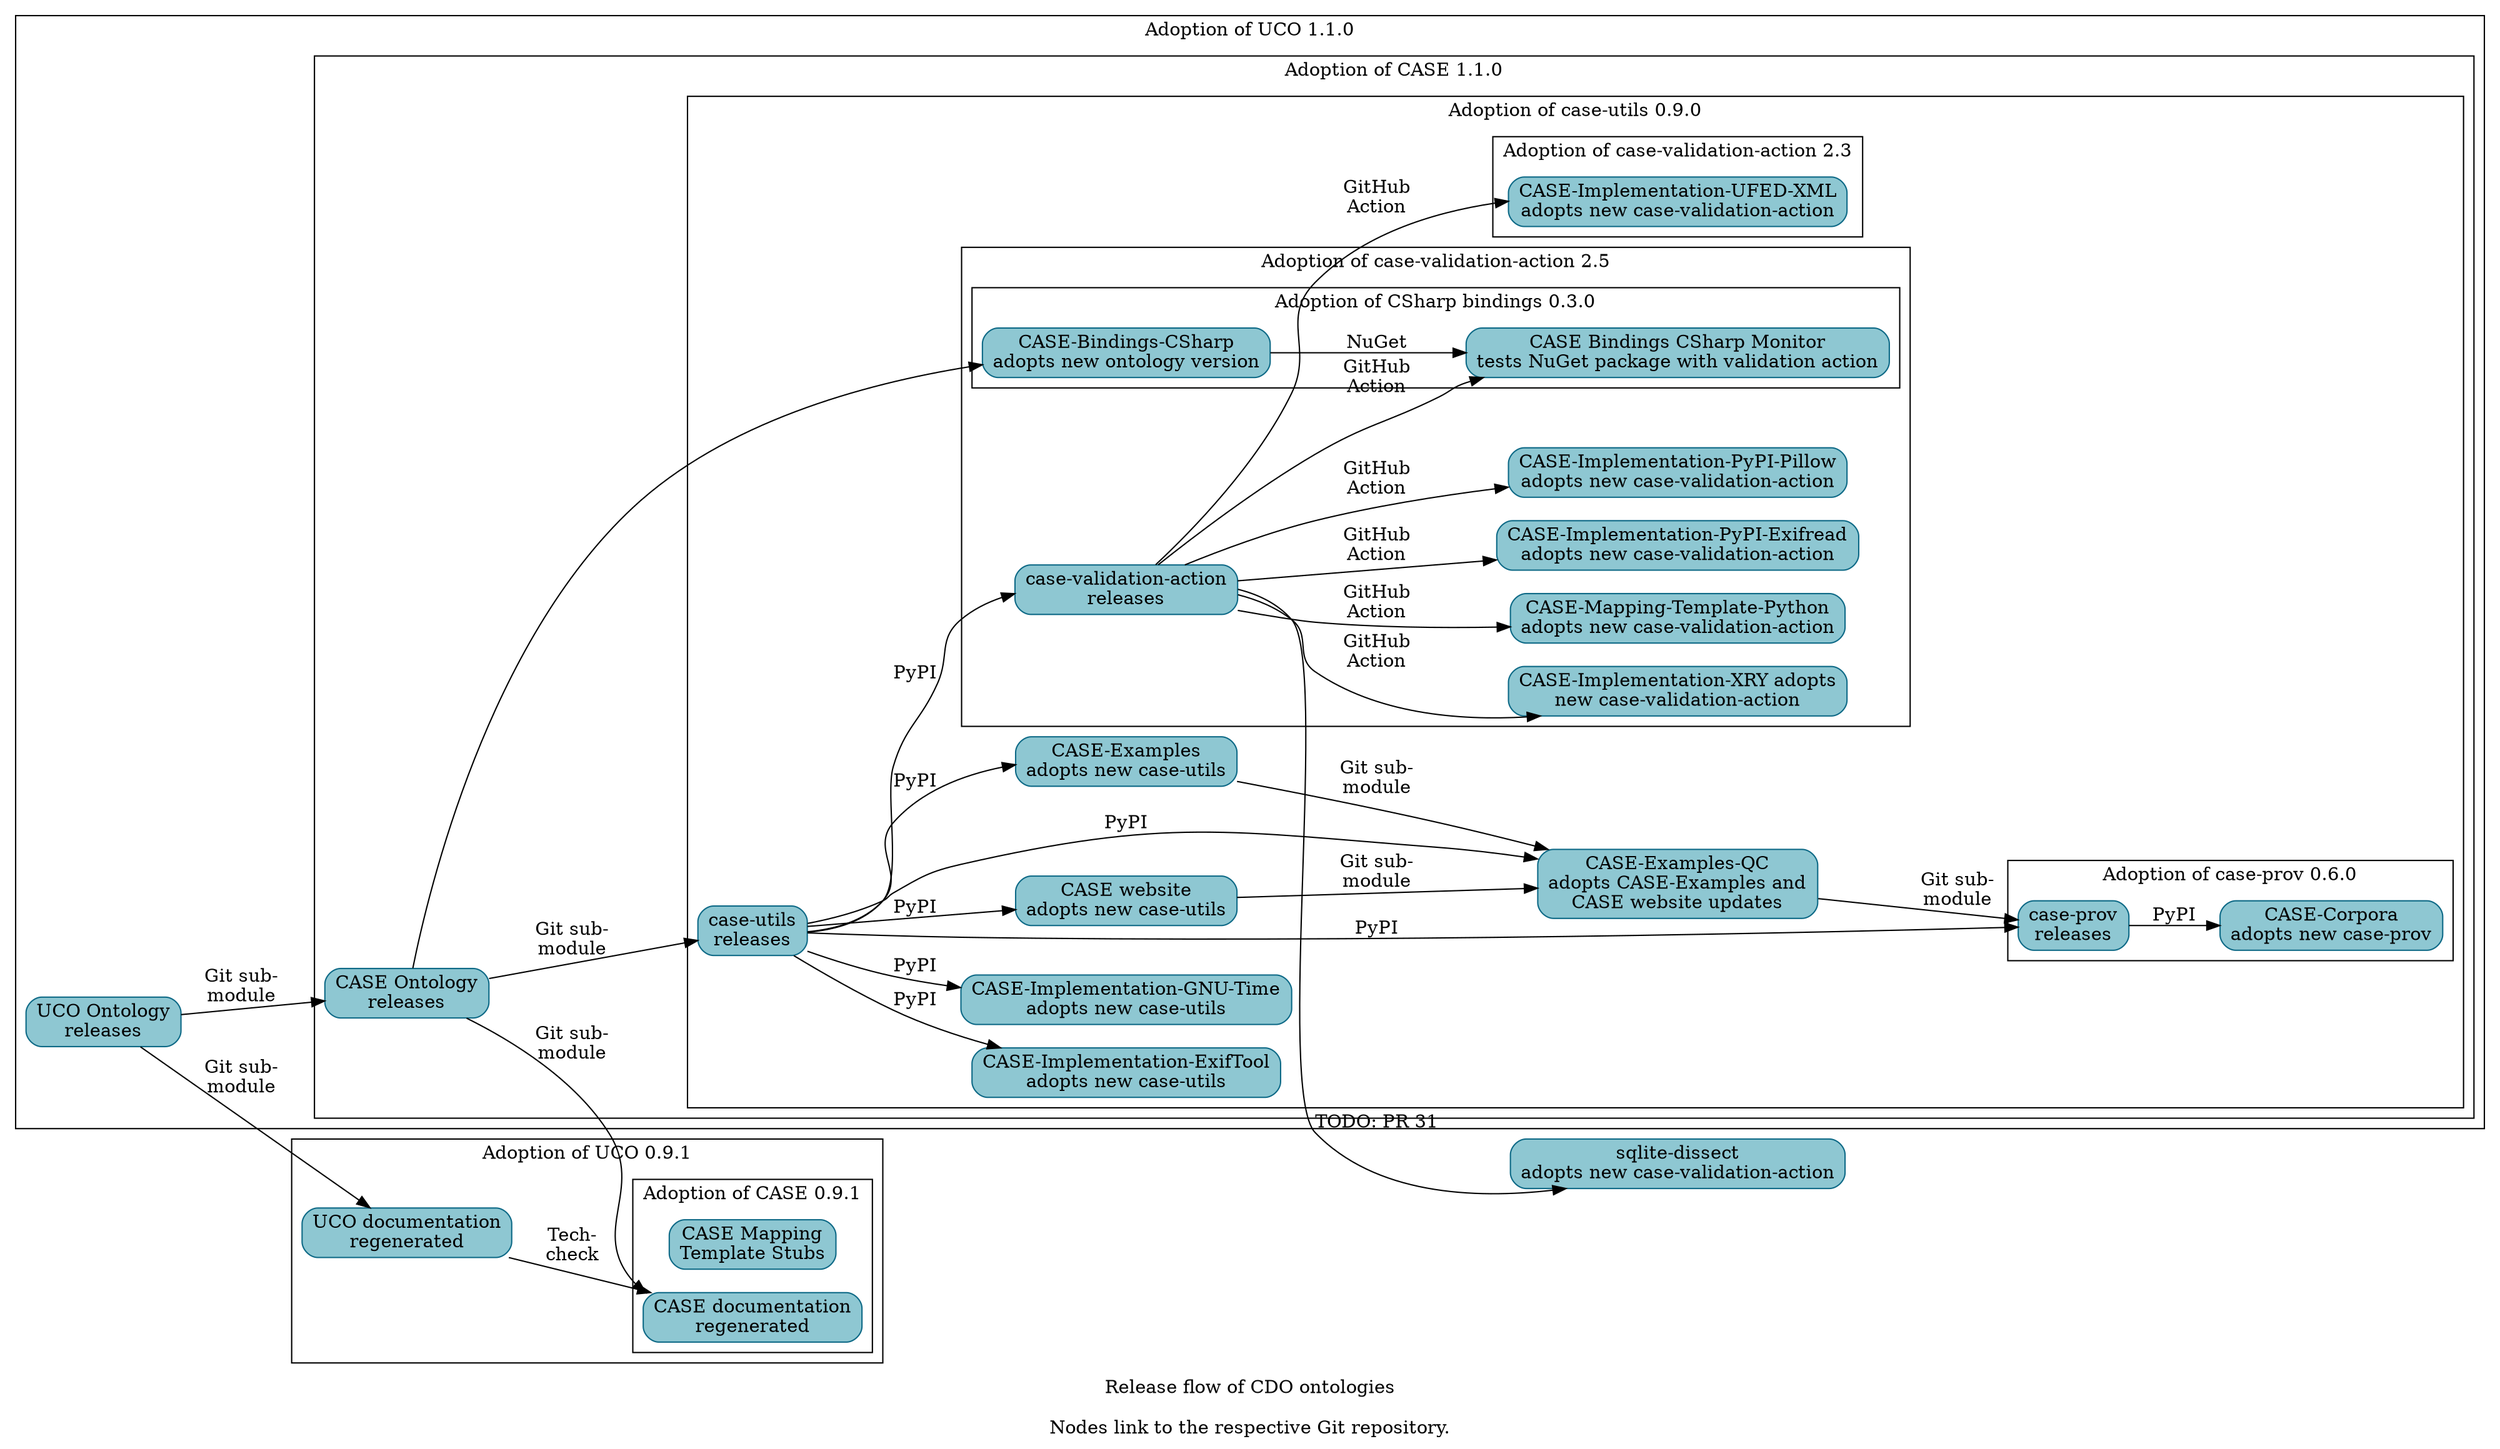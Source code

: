 digraph "cdo_release_flow" {
  label = "Release flow of CDO ontologies\n\nNodes link to the respective Git repository." ;
  rankdir = "LR" ;
  node [shape="rectangle" style="filled,rounded" fillcolor="#8EC7D2" color="#0D6986"] ;


  // Define nodes in their corresponding progress subgraph.

  subgraph cluster_uco_0_9_1 {
    label = "Adoption of UCO 0.9.1" ;

    _GH__UCOPROJECT__ONTOLOGY_UNIFIEDCYBERONTOLOGY_ORG [URL="https://github.com/ucoProject/ontology.unifiedcyberontology.org" label="UCO documentation\nregenerated"] ;

    subgraph cluster_case_0_9_1 {
      label = "Adoption of CASE 0.9.1" ;
      _GH__CASEWORK__CASE_MAPPING_TEMPLATE_STUBS [URL="https://github.com/casework/CASE-Mapping-Template-Stubs" label="CASE Mapping\nTemplate Stubs"] ;
      _GH__CASEWORK__ONTOLOGY_CASEONTOLOGY_ORG [URL="https://github.com/casework/ontology.caseontology.org" label="CASE documentation\nregenerated"] ;
    }
  }
  subgraph cluster_uco_1_1_0 {
    label = "Adoption of UCO 1.1.0" ;

    _GH__UCOPROJECT__UCO [URL="https://github.com/ucoProject/UCO" label="UCO Ontology\nreleases"] ;

    subgraph cluster_case_1_1_0 {
      label = "Adoption of CASE 1.1.0" ;

      _GH__CASEWORK__CASE [URL="https://github.com/casework/CASE" label="CASE Ontology\nreleases"] ;

      subgraph cluster_case_utils_0_9_0 {
        label = "Adoption of case-utils 0.9.0" ;

        _GH__AJNELSON_NIST__CASE_EXAMPLES_QC [URL="https://github.com/ajnelson-nist/CASE-Examples-QC" label="CASE-Examples-QC\nadopts CASE-Examples and\nCASE website updates"] ;
        _GH__CASEWORK__CASE_EXAMPLES [URL="https://github.com/casework/CASE-Examples" label="CASE-Examples\nadopts new case-utils"] ;
        _GH__CASEWORK__CASE_IMPLEMENTATON_EXIFTOOL [URL="https://github.com/casework/CASE-Implementation-ExifTool" label="CASE-Implementation-ExifTool\nadopts new case-utils"] ;
        _GH__CASEWORK__CASE_IMPLEMENTATON_GNU_TIME [URL="https://github.com/casework/CASE-Implementation-GNU-Time" label="CASE-Implementation-GNU-Time\nadopts new case-utils"] ;
        _GH__CASEWORK__CASE_UTILITIES_PYTHON [URL="https://github.com/casework/CASE-Utilities-Python" label="case-utils\nreleases"] ;
        _GH__CASEWORK__CASEWORK_GITHUB_IO [URL="https://github.com/casework/casework.github.io" label="CASE website\nadopts new case-utils"] ;

        subgraph cluster_case_prov_0_6_0 {
          label = "Adoption of case-prov 0.6.0" ;

          _GH__CASEWORK__CASE_CORPORA [URL="https://github.com/casework/CASE-Corpora" label="CASE-Corpora\nadopts new case-prov"] ;
          _GH__CASEWORK__CASE_IMPLEMENTATON_PROV_O [URL="https://github.com/casework/CASE-Implementation-PROV-O" label="case-prov\nreleases"] ;
        }

        subgraph cluster_case_validation_action_2_3 {
          label = "Adoption of case-validation-action 2.3" ;

          _GH__CASEWORK__CASE_IMPLEMENTATON_UFED_XML [URL="https://github.com/casework/CASE-Implementation-UFED-XML" label="CASE-Implementation-UFED-XML\nadopts new case-validation-action"] ;
        }

        subgraph cluster_case_validation_action_2_5 {
          label = "Adoption of case-validation-action 2.5" ;

          _GH__CASEWORK__CASE_IMPLEMENTATON_PYPI_EXIFREAD [URL="https://github.com/casework/CASE-Implementation-PyPI-Exifread" label="CASE-Implementation-PyPI-Exifread\nadopts new case-validation-action"] ;
          _GH__CASEWORK__CASE_IMPLEMENTATON_PYPI_PILLOW [URL="https://github.com/casework/CASE-Implementation-PyPI-Pillow" label="CASE-Implementation-PyPI-Pillow\nadopts new case-validation-action"] ;
          _GH__CASEWORK__CASE_IMPLEMENTATON_XRY [URL="https://github.com/casework/CASE-Implementation-XRY" label="CASE-Implementation-XRY adopts\nnew case-validation-action"] ;
          _GH__CASEWORK__CASE_MAPPING_TEMPLATE_PYTHON [URL="https://github.com/casework/CASE-Mapping-Template-Python" label="CASE-Mapping-Template-Python\nadopts new case-validation-action"] ;
          _GH__KCHASON__CASE_VALIDATION_ACTION [URL="https://github.com/kchason/case-validation-action" label="case-validation-action\nreleases"] ;

          subgraph cluster_case_bindings_csharp_0_3_0 {
            label = "Adoption of CSharp bindings 0.3.0" ;
            _GH__CASEWORK__CASE_BINDINGS_CSHARP_MONITOR [URL="https://github.com/casework/CASE-Bindings-CSharp-Monitor" label="CASE Bindings CSharp Monitor\ntests NuGet package with validation action"] ;
            _GH__CIPHERTECHSOLUTIONS__CASE_BINDINGS_CSHARP [URL="https://github.com/ciphertechsolutions/CASE-Bindings-CSharp" label="CASE-Bindings-CSharp\nadopts new ontology version"]
          }
        }
      }
    }
  }

  _GH__DOD_CYBER_CRIME_CENTER__SQLITE_DISSECT [URL="https://github.com/dod-cyber-crime-center/sqlite-dissect" label="sqlite-dissect\nadopts new case-validation-action"] ;

  // Begin edges

  _GH__AJNELSON_NIST__CASE_EXAMPLES_QC -> _GH__CASEWORK__CASE_IMPLEMENTATON_PROV_O [label="Git sub-\nmodule"] ;
  _GH__CASEWORK__CASE -> _GH__CASEWORK__CASE_UTILITIES_PYTHON [label="Git sub-\nmodule"] ;
  _GH__CASEWORK__CASE -> _GH__CIPHERTECHSOLUTIONS__CASE_BINDINGS_CSHARP ;
  _GH__CASEWORK__CASE -> _GH__CASEWORK__ONTOLOGY_CASEONTOLOGY_ORG [label="Git sub-\nmodule"] ; 
  _GH__CASEWORK__CASE_EXAMPLES -> _GH__AJNELSON_NIST__CASE_EXAMPLES_QC [label="Git sub-\nmodule"] ;
  _GH__CASEWORK__CASE_IMPLEMENTATON_PROV_O -> _GH__CASEWORK__CASE_CORPORA [label="PyPI"] ;
  _GH__CASEWORK__CASE_UTILITIES_PYTHON -> _GH__AJNELSON_NIST__CASE_EXAMPLES_QC [label="PyPI"] ;
  _GH__CASEWORK__CASE_UTILITIES_PYTHON -> _GH__CASEWORK__CASE_EXAMPLES [label="PyPI"] ;
  _GH__CASEWORK__CASE_UTILITIES_PYTHON -> _GH__CASEWORK__CASE_IMPLEMENTATON_EXIFTOOL [label="PyPI"] ;
  _GH__CASEWORK__CASE_UTILITIES_PYTHON -> _GH__CASEWORK__CASE_IMPLEMENTATON_GNU_TIME [label="PyPI"] ;
  _GH__CASEWORK__CASE_UTILITIES_PYTHON -> _GH__CASEWORK__CASE_IMPLEMENTATON_PROV_O [label="PyPI"] ;
  _GH__CASEWORK__CASE_UTILITIES_PYTHON -> _GH__KCHASON__CASE_VALIDATION_ACTION [label="PyPI"] ;
  _GH__CASEWORK__CASE_UTILITIES_PYTHON -> _GH__CASEWORK__CASEWORK_GITHUB_IO [label="PyPI"] ;
  _GH__CASEWORK__CASEWORK_GITHUB_IO -> _GH__AJNELSON_NIST__CASE_EXAMPLES_QC [label="Git sub-\nmodule"] ;
  _GH__CIPHERTECHSOLUTIONS__CASE_BINDINGS_CSHARP -> _GH__CASEWORK__CASE_BINDINGS_CSHARP_MONITOR [label="NuGet"] ;
  _GH__KCHASON__CASE_VALIDATION_ACTION -> _GH__CASEWORK__CASE_BINDINGS_CSHARP_MONITOR [label="GitHub\nAction"] ;
  _GH__KCHASON__CASE_VALIDATION_ACTION -> _GH__CASEWORK__CASE_IMPLEMENTATON_PYPI_EXIFREAD [label="GitHub\nAction"] ;
  _GH__KCHASON__CASE_VALIDATION_ACTION -> _GH__CASEWORK__CASE_IMPLEMENTATON_PYPI_PILLOW [label="GitHub\nAction"] ;
  _GH__KCHASON__CASE_VALIDATION_ACTION -> _GH__CASEWORK__CASE_IMPLEMENTATON_UFED_XML [label="GitHub\nAction"] ;
  _GH__KCHASON__CASE_VALIDATION_ACTION -> _GH__CASEWORK__CASE_IMPLEMENTATON_XRY [label="GitHub\nAction"] ;
  _GH__KCHASON__CASE_VALIDATION_ACTION -> _GH__CASEWORK__CASE_MAPPING_TEMPLATE_PYTHON [label="GitHub\nAction"] ;
  _GH__KCHASON__CASE_VALIDATION_ACTION -> _GH__DOD_CYBER_CRIME_CENTER__SQLITE_DISSECT [URL="https://github.com/dod-cyber-crime-center/sqlite-dissect/pull/31" label="TODO: PR 31"] ;
  _GH__UCOPROJECT__ONTOLOGY_UNIFIEDCYBERONTOLOGY_ORG -> _GH__CASEWORK__ONTOLOGY_CASEONTOLOGY_ORG [label="Tech-\ncheck"];
  _GH__UCOPROJECT__UCO -> _GH__CASEWORK__CASE [label="Git sub-\nmodule"] ;
  _GH__UCOPROJECT__UCO -> _GH__UCOPROJECT__ONTOLOGY_UNIFIEDCYBERONTOLOGY_ORG [label="Git sub-\nmodule"] ;

}
